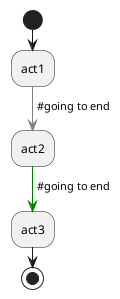 {
  "sha1": "941sey8iulqifwz04ux3qyk1mhrorgf",
  "insertion": {
    "when": "2024-05-30T20:48:21.594Z",
    "user": "plantuml@gmail.com"
  }
}
@startuml
start
:act1;
-[#gray]->    #going to end;
:act2;
-[#green]->#going to end;
:act3;
stop
@enduml
